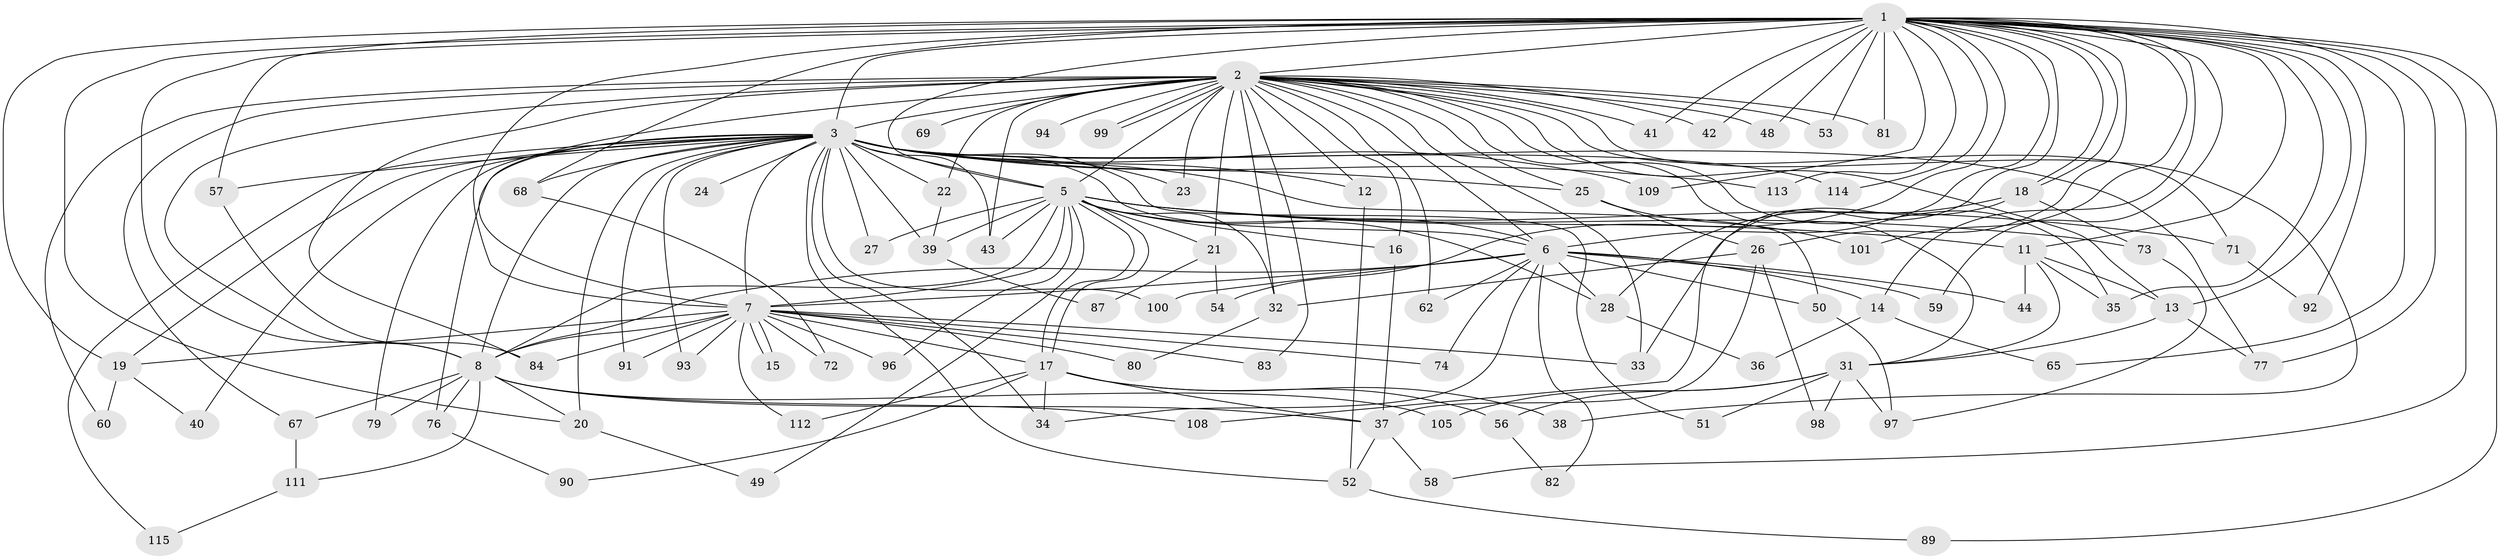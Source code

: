 // original degree distribution, {27: 0.008695652173913044, 29: 0.008695652173913044, 30: 0.008695652173913044, 20: 0.008695652173913044, 24: 0.008695652173913044, 19: 0.017391304347826087, 22: 0.008695652173913044, 17: 0.008695652173913044, 18: 0.008695652173913044, 6: 0.017391304347826087, 3: 0.2, 5: 0.034782608695652174, 4: 0.0782608695652174, 2: 0.5652173913043478, 11: 0.008695652173913044, 7: 0.008695652173913044}
// Generated by graph-tools (version 1.1) at 2025/11/02/27/25 16:11:08]
// undirected, 89 vertices, 200 edges
graph export_dot {
graph [start="1"]
  node [color=gray90,style=filled];
  1 [super="+4"];
  2 [super="+9"];
  3 [super="+10"];
  5 [super="+29"];
  6 [super="+103"];
  7 [super="+30"];
  8 [super="+78"];
  11;
  12;
  13 [super="+61"];
  14;
  15;
  16;
  17 [super="+88"];
  18;
  19 [super="+75"];
  20 [super="+107"];
  21;
  22;
  23;
  24;
  25;
  26 [super="+64"];
  27;
  28 [super="+46"];
  31 [super="+63"];
  32 [super="+104"];
  33 [super="+45"];
  34 [super="+66"];
  35 [super="+110"];
  36;
  37 [super="+95"];
  38;
  39 [super="+70"];
  40;
  41;
  42;
  43 [super="+47"];
  44;
  48;
  49;
  50;
  51;
  52 [super="+55"];
  53;
  54 [super="+106"];
  56;
  57;
  58;
  59;
  60;
  62;
  65;
  67;
  68;
  69;
  71;
  72;
  73;
  74;
  76;
  77 [super="+86"];
  79;
  80;
  81;
  82;
  83;
  84 [super="+85"];
  87;
  89;
  90;
  91;
  92;
  93;
  94;
  96;
  97 [super="+102"];
  98;
  99;
  100;
  101;
  105;
  108;
  109;
  111;
  112;
  113;
  114;
  115;
  1 -- 2 [weight=4];
  1 -- 3 [weight=4];
  1 -- 5 [weight=2];
  1 -- 6 [weight=2];
  1 -- 7 [weight=2];
  1 -- 8 [weight=2];
  1 -- 11;
  1 -- 13;
  1 -- 14;
  1 -- 18;
  1 -- 18;
  1 -- 26;
  1 -- 35;
  1 -- 41;
  1 -- 42;
  1 -- 53;
  1 -- 57;
  1 -- 58;
  1 -- 59;
  1 -- 68;
  1 -- 101;
  1 -- 108;
  1 -- 113;
  1 -- 65;
  1 -- 77;
  1 -- 81;
  1 -- 19;
  1 -- 20;
  1 -- 89;
  1 -- 92;
  1 -- 109;
  1 -- 48;
  1 -- 114;
  1 -- 54 [weight=2];
  2 -- 3 [weight=4];
  2 -- 5 [weight=2];
  2 -- 6 [weight=2];
  2 -- 7 [weight=2];
  2 -- 8 [weight=2];
  2 -- 13;
  2 -- 16;
  2 -- 32;
  2 -- 35;
  2 -- 38;
  2 -- 41;
  2 -- 42;
  2 -- 53;
  2 -- 60;
  2 -- 67;
  2 -- 69 [weight=2];
  2 -- 71;
  2 -- 81;
  2 -- 83;
  2 -- 84;
  2 -- 99;
  2 -- 99;
  2 -- 12;
  2 -- 48;
  2 -- 21;
  2 -- 22;
  2 -- 23;
  2 -- 62;
  2 -- 25;
  2 -- 94;
  2 -- 31;
  2 -- 43;
  2 -- 33;
  3 -- 5 [weight=2];
  3 -- 6 [weight=2];
  3 -- 7 [weight=2];
  3 -- 8 [weight=2];
  3 -- 12;
  3 -- 20 [weight=2];
  3 -- 23;
  3 -- 24 [weight=2];
  3 -- 25;
  3 -- 27;
  3 -- 34 [weight=2];
  3 -- 40;
  3 -- 43;
  3 -- 50;
  3 -- 51;
  3 -- 52;
  3 -- 57;
  3 -- 76;
  3 -- 77;
  3 -- 91;
  3 -- 93;
  3 -- 100;
  3 -- 113;
  3 -- 114;
  3 -- 68;
  3 -- 79;
  3 -- 19;
  3 -- 22;
  3 -- 39;
  3 -- 109;
  3 -- 115;
  5 -- 6;
  5 -- 7;
  5 -- 8;
  5 -- 11;
  5 -- 16;
  5 -- 17 [weight=2];
  5 -- 17;
  5 -- 21;
  5 -- 27;
  5 -- 28;
  5 -- 32;
  5 -- 39;
  5 -- 43;
  5 -- 49;
  5 -- 71;
  5 -- 73;
  5 -- 96;
  6 -- 7;
  6 -- 8;
  6 -- 14;
  6 -- 44;
  6 -- 50;
  6 -- 59;
  6 -- 62;
  6 -- 74;
  6 -- 82;
  6 -- 100;
  6 -- 34;
  6 -- 28;
  7 -- 8;
  7 -- 15;
  7 -- 15;
  7 -- 33;
  7 -- 72;
  7 -- 80;
  7 -- 83;
  7 -- 84;
  7 -- 93;
  7 -- 96;
  7 -- 112;
  7 -- 19;
  7 -- 17 [weight=2];
  7 -- 74;
  7 -- 91;
  8 -- 37;
  8 -- 67;
  8 -- 76;
  8 -- 79;
  8 -- 105;
  8 -- 108;
  8 -- 111;
  8 -- 20;
  11 -- 31;
  11 -- 44;
  11 -- 13;
  11 -- 35;
  12 -- 52;
  13 -- 31;
  13 -- 77;
  14 -- 36;
  14 -- 65;
  16 -- 37;
  17 -- 37;
  17 -- 38;
  17 -- 56;
  17 -- 90;
  17 -- 112;
  17 -- 34;
  18 -- 28;
  18 -- 33;
  18 -- 73;
  19 -- 40;
  19 -- 60;
  20 -- 49;
  21 -- 54;
  21 -- 87;
  22 -- 39;
  25 -- 26;
  25 -- 101;
  26 -- 98;
  26 -- 37;
  26 -- 32;
  28 -- 36;
  31 -- 51;
  31 -- 56;
  31 -- 97;
  31 -- 98;
  31 -- 105;
  32 -- 80;
  37 -- 52;
  37 -- 58;
  39 -- 87;
  50 -- 97;
  52 -- 89;
  56 -- 82;
  57 -- 84;
  67 -- 111;
  68 -- 72;
  71 -- 92;
  73 -- 97;
  76 -- 90;
  111 -- 115;
}
